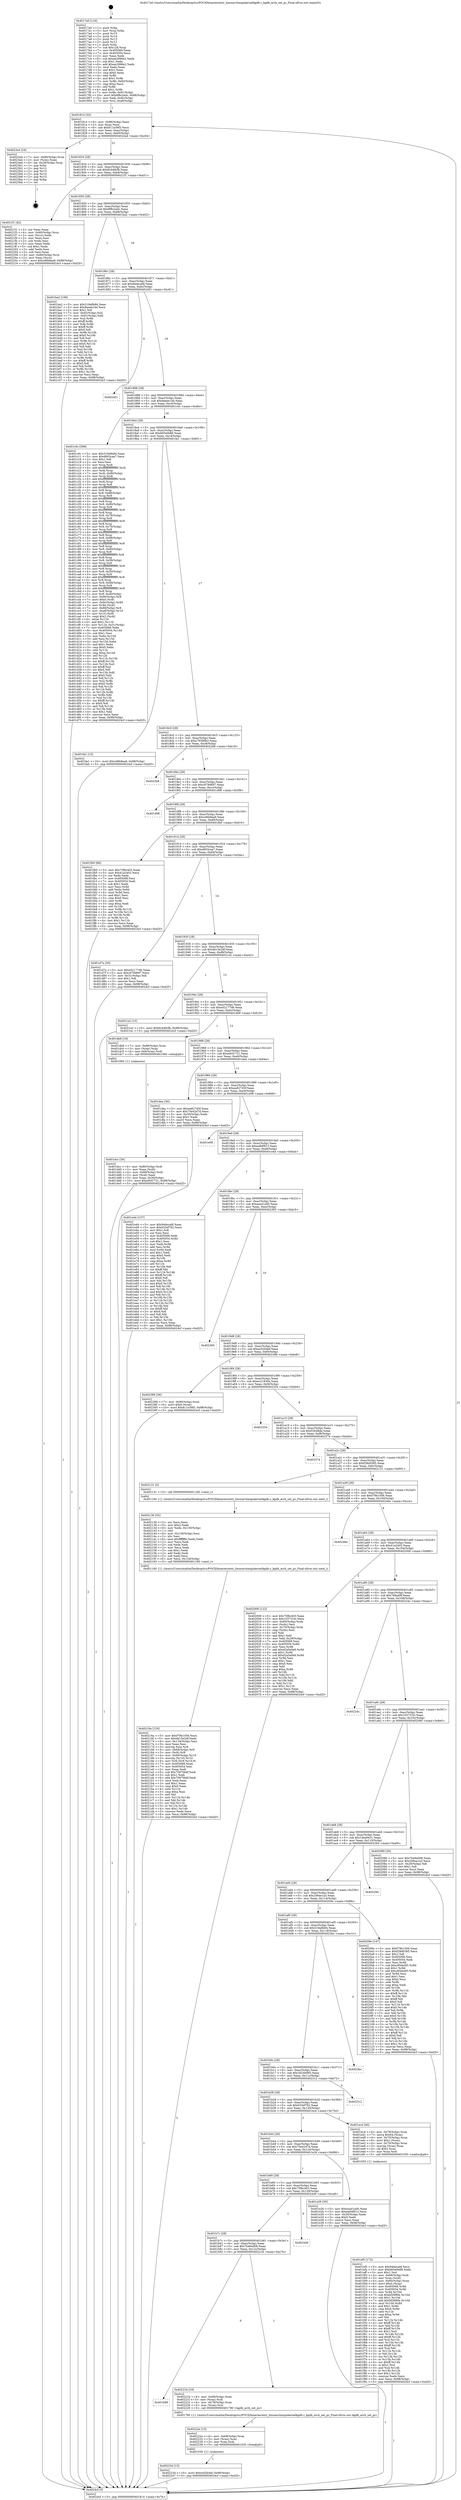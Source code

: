 digraph "0x4017a0" {
  label = "0x4017a0 (/mnt/c/Users/mathe/Desktop/tcc/POCII/binaries/extr_linuxarchmipskernelkgdb.c_kgdb_arch_set_pc_Final-ollvm.out::main(0))"
  labelloc = "t"
  node[shape=record]

  Entry [label="",width=0.3,height=0.3,shape=circle,fillcolor=black,style=filled]
  "0x401814" [label="{
     0x401814 [32]\l
     | [instrs]\l
     &nbsp;&nbsp;0x401814 \<+6\>: mov -0x98(%rbp),%eax\l
     &nbsp;&nbsp;0x40181a \<+2\>: mov %eax,%ecx\l
     &nbsp;&nbsp;0x40181c \<+6\>: sub $0x811e39f3,%ecx\l
     &nbsp;&nbsp;0x401822 \<+6\>: mov %eax,-0xac(%rbp)\l
     &nbsp;&nbsp;0x401828 \<+6\>: mov %ecx,-0xb0(%rbp)\l
     &nbsp;&nbsp;0x40182e \<+6\>: je 00000000004023a4 \<main+0xc04\>\l
  }"]
  "0x4023a4" [label="{
     0x4023a4 [24]\l
     | [instrs]\l
     &nbsp;&nbsp;0x4023a4 \<+7\>: mov -0x90(%rbp),%rax\l
     &nbsp;&nbsp;0x4023ab \<+2\>: mov (%rax),%eax\l
     &nbsp;&nbsp;0x4023ad \<+4\>: lea -0x28(%rbp),%rsp\l
     &nbsp;&nbsp;0x4023b1 \<+1\>: pop %rbx\l
     &nbsp;&nbsp;0x4023b2 \<+2\>: pop %r12\l
     &nbsp;&nbsp;0x4023b4 \<+2\>: pop %r13\l
     &nbsp;&nbsp;0x4023b6 \<+2\>: pop %r14\l
     &nbsp;&nbsp;0x4023b8 \<+2\>: pop %r15\l
     &nbsp;&nbsp;0x4023ba \<+1\>: pop %rbp\l
     &nbsp;&nbsp;0x4023bb \<+1\>: ret\l
  }"]
  "0x401834" [label="{
     0x401834 [28]\l
     | [instrs]\l
     &nbsp;&nbsp;0x401834 \<+5\>: jmp 0000000000401839 \<main+0x99\>\l
     &nbsp;&nbsp;0x401839 \<+6\>: mov -0xac(%rbp),%eax\l
     &nbsp;&nbsp;0x40183f \<+5\>: sub $0x82448cfb,%eax\l
     &nbsp;&nbsp;0x401844 \<+6\>: mov %eax,-0xb4(%rbp)\l
     &nbsp;&nbsp;0x40184a \<+6\>: je 00000000004021f1 \<main+0xa51\>\l
  }"]
  Exit [label="",width=0.3,height=0.3,shape=circle,fillcolor=black,style=filled,peripheries=2]
  "0x4021f1" [label="{
     0x4021f1 [42]\l
     | [instrs]\l
     &nbsp;&nbsp;0x4021f1 \<+2\>: xor %eax,%eax\l
     &nbsp;&nbsp;0x4021f3 \<+4\>: mov -0x60(%rbp),%rcx\l
     &nbsp;&nbsp;0x4021f7 \<+2\>: mov (%rcx),%edx\l
     &nbsp;&nbsp;0x4021f9 \<+2\>: mov %eax,%esi\l
     &nbsp;&nbsp;0x4021fb \<+2\>: sub %edx,%esi\l
     &nbsp;&nbsp;0x4021fd \<+2\>: mov %eax,%edx\l
     &nbsp;&nbsp;0x4021ff \<+3\>: sub $0x1,%edx\l
     &nbsp;&nbsp;0x402202 \<+2\>: add %edx,%esi\l
     &nbsp;&nbsp;0x402204 \<+2\>: sub %esi,%eax\l
     &nbsp;&nbsp;0x402206 \<+4\>: mov -0x60(%rbp),%rcx\l
     &nbsp;&nbsp;0x40220a \<+2\>: mov %eax,(%rcx)\l
     &nbsp;&nbsp;0x40220c \<+10\>: movl $0xcd6b9aa9,-0x98(%rbp)\l
     &nbsp;&nbsp;0x402216 \<+5\>: jmp 00000000004024cf \<main+0xd2f\>\l
  }"]
  "0x401850" [label="{
     0x401850 [28]\l
     | [instrs]\l
     &nbsp;&nbsp;0x401850 \<+5\>: jmp 0000000000401855 \<main+0xb5\>\l
     &nbsp;&nbsp;0x401855 \<+6\>: mov -0xac(%rbp),%eax\l
     &nbsp;&nbsp;0x40185b \<+5\>: sub $0x8f8c2edc,%eax\l
     &nbsp;&nbsp;0x401860 \<+6\>: mov %eax,-0xb8(%rbp)\l
     &nbsp;&nbsp;0x401866 \<+6\>: je 0000000000401ba2 \<main+0x402\>\l
  }"]
  "0x40223d" [label="{
     0x40223d [15]\l
     | [instrs]\l
     &nbsp;&nbsp;0x40223d \<+10\>: movl $0xec02b4ef,-0x98(%rbp)\l
     &nbsp;&nbsp;0x402247 \<+5\>: jmp 00000000004024cf \<main+0xd2f\>\l
  }"]
  "0x401ba2" [label="{
     0x401ba2 [106]\l
     | [instrs]\l
     &nbsp;&nbsp;0x401ba2 \<+5\>: mov $0x319a8b84,%eax\l
     &nbsp;&nbsp;0x401ba7 \<+5\>: mov $0x9aeee14d,%ecx\l
     &nbsp;&nbsp;0x401bac \<+2\>: mov $0x1,%dl\l
     &nbsp;&nbsp;0x401bae \<+7\>: mov -0x92(%rbp),%sil\l
     &nbsp;&nbsp;0x401bb5 \<+7\>: mov -0x91(%rbp),%dil\l
     &nbsp;&nbsp;0x401bbc \<+3\>: mov %sil,%r8b\l
     &nbsp;&nbsp;0x401bbf \<+4\>: xor $0xff,%r8b\l
     &nbsp;&nbsp;0x401bc3 \<+3\>: mov %dil,%r9b\l
     &nbsp;&nbsp;0x401bc6 \<+4\>: xor $0xff,%r9b\l
     &nbsp;&nbsp;0x401bca \<+3\>: xor $0x0,%dl\l
     &nbsp;&nbsp;0x401bcd \<+3\>: mov %r8b,%r10b\l
     &nbsp;&nbsp;0x401bd0 \<+4\>: and $0x0,%r10b\l
     &nbsp;&nbsp;0x401bd4 \<+3\>: and %dl,%sil\l
     &nbsp;&nbsp;0x401bd7 \<+3\>: mov %r9b,%r11b\l
     &nbsp;&nbsp;0x401bda \<+4\>: and $0x0,%r11b\l
     &nbsp;&nbsp;0x401bde \<+3\>: and %dl,%dil\l
     &nbsp;&nbsp;0x401be1 \<+3\>: or %sil,%r10b\l
     &nbsp;&nbsp;0x401be4 \<+3\>: or %dil,%r11b\l
     &nbsp;&nbsp;0x401be7 \<+3\>: xor %r11b,%r10b\l
     &nbsp;&nbsp;0x401bea \<+3\>: or %r9b,%r8b\l
     &nbsp;&nbsp;0x401bed \<+4\>: xor $0xff,%r8b\l
     &nbsp;&nbsp;0x401bf1 \<+3\>: or $0x0,%dl\l
     &nbsp;&nbsp;0x401bf4 \<+3\>: and %dl,%r8b\l
     &nbsp;&nbsp;0x401bf7 \<+3\>: or %r8b,%r10b\l
     &nbsp;&nbsp;0x401bfa \<+4\>: test $0x1,%r10b\l
     &nbsp;&nbsp;0x401bfe \<+3\>: cmovne %ecx,%eax\l
     &nbsp;&nbsp;0x401c01 \<+6\>: mov %eax,-0x98(%rbp)\l
     &nbsp;&nbsp;0x401c07 \<+5\>: jmp 00000000004024cf \<main+0xd2f\>\l
  }"]
  "0x40186c" [label="{
     0x40186c [28]\l
     | [instrs]\l
     &nbsp;&nbsp;0x40186c \<+5\>: jmp 0000000000401871 \<main+0xd1\>\l
     &nbsp;&nbsp;0x401871 \<+6\>: mov -0xac(%rbp),%eax\l
     &nbsp;&nbsp;0x401877 \<+5\>: sub $0x94decafd,%eax\l
     &nbsp;&nbsp;0x40187c \<+6\>: mov %eax,-0xbc(%rbp)\l
     &nbsp;&nbsp;0x401882 \<+6\>: je 0000000000402401 \<main+0xc61\>\l
  }"]
  "0x4024cf" [label="{
     0x4024cf [5]\l
     | [instrs]\l
     &nbsp;&nbsp;0x4024cf \<+5\>: jmp 0000000000401814 \<main+0x74\>\l
  }"]
  "0x4017a0" [label="{
     0x4017a0 [116]\l
     | [instrs]\l
     &nbsp;&nbsp;0x4017a0 \<+1\>: push %rbp\l
     &nbsp;&nbsp;0x4017a1 \<+3\>: mov %rsp,%rbp\l
     &nbsp;&nbsp;0x4017a4 \<+2\>: push %r15\l
     &nbsp;&nbsp;0x4017a6 \<+2\>: push %r14\l
     &nbsp;&nbsp;0x4017a8 \<+2\>: push %r13\l
     &nbsp;&nbsp;0x4017aa \<+2\>: push %r12\l
     &nbsp;&nbsp;0x4017ac \<+1\>: push %rbx\l
     &nbsp;&nbsp;0x4017ad \<+7\>: sub $0x128,%rsp\l
     &nbsp;&nbsp;0x4017b4 \<+7\>: mov 0x405068,%eax\l
     &nbsp;&nbsp;0x4017bb \<+7\>: mov 0x405054,%ecx\l
     &nbsp;&nbsp;0x4017c2 \<+2\>: mov %eax,%edx\l
     &nbsp;&nbsp;0x4017c4 \<+6\>: sub $0xee2996e2,%edx\l
     &nbsp;&nbsp;0x4017ca \<+3\>: sub $0x1,%edx\l
     &nbsp;&nbsp;0x4017cd \<+6\>: add $0xee2996e2,%edx\l
     &nbsp;&nbsp;0x4017d3 \<+3\>: imul %edx,%eax\l
     &nbsp;&nbsp;0x4017d6 \<+3\>: and $0x1,%eax\l
     &nbsp;&nbsp;0x4017d9 \<+3\>: cmp $0x0,%eax\l
     &nbsp;&nbsp;0x4017dc \<+4\>: sete %r8b\l
     &nbsp;&nbsp;0x4017e0 \<+4\>: and $0x1,%r8b\l
     &nbsp;&nbsp;0x4017e4 \<+7\>: mov %r8b,-0x92(%rbp)\l
     &nbsp;&nbsp;0x4017eb \<+3\>: cmp $0xa,%ecx\l
     &nbsp;&nbsp;0x4017ee \<+4\>: setl %r8b\l
     &nbsp;&nbsp;0x4017f2 \<+4\>: and $0x1,%r8b\l
     &nbsp;&nbsp;0x4017f6 \<+7\>: mov %r8b,-0x91(%rbp)\l
     &nbsp;&nbsp;0x4017fd \<+10\>: movl $0x8f8c2edc,-0x98(%rbp)\l
     &nbsp;&nbsp;0x401807 \<+6\>: mov %edi,-0x9c(%rbp)\l
     &nbsp;&nbsp;0x40180d \<+7\>: mov %rsi,-0xa8(%rbp)\l
  }"]
  "0x40222e" [label="{
     0x40222e [15]\l
     | [instrs]\l
     &nbsp;&nbsp;0x40222e \<+4\>: mov -0x68(%rbp),%rax\l
     &nbsp;&nbsp;0x402232 \<+3\>: mov (%rax),%rax\l
     &nbsp;&nbsp;0x402235 \<+3\>: mov %rax,%rdi\l
     &nbsp;&nbsp;0x402238 \<+5\>: call 0000000000401030 \<free@plt\>\l
     | [calls]\l
     &nbsp;&nbsp;0x401030 \{1\} (unknown)\l
  }"]
  "0x402401" [label="{
     0x402401\l
  }", style=dashed]
  "0x401888" [label="{
     0x401888 [28]\l
     | [instrs]\l
     &nbsp;&nbsp;0x401888 \<+5\>: jmp 000000000040188d \<main+0xed\>\l
     &nbsp;&nbsp;0x40188d \<+6\>: mov -0xac(%rbp),%eax\l
     &nbsp;&nbsp;0x401893 \<+5\>: sub $0x9aeee14d,%eax\l
     &nbsp;&nbsp;0x401898 \<+6\>: mov %eax,-0xc0(%rbp)\l
     &nbsp;&nbsp;0x40189e \<+6\>: je 0000000000401c0c \<main+0x46c\>\l
  }"]
  "0x401b98" [label="{
     0x401b98\l
  }", style=dashed]
  "0x401c0c" [label="{
     0x401c0c [366]\l
     | [instrs]\l
     &nbsp;&nbsp;0x401c0c \<+5\>: mov $0x319a8b84,%eax\l
     &nbsp;&nbsp;0x401c11 \<+5\>: mov $0xd603caa7,%ecx\l
     &nbsp;&nbsp;0x401c16 \<+2\>: mov $0x1,%dl\l
     &nbsp;&nbsp;0x401c18 \<+2\>: xor %esi,%esi\l
     &nbsp;&nbsp;0x401c1a \<+3\>: mov %rsp,%rdi\l
     &nbsp;&nbsp;0x401c1d \<+4\>: add $0xfffffffffffffff0,%rdi\l
     &nbsp;&nbsp;0x401c21 \<+3\>: mov %rdi,%rsp\l
     &nbsp;&nbsp;0x401c24 \<+7\>: mov %rdi,-0x90(%rbp)\l
     &nbsp;&nbsp;0x401c2b \<+3\>: mov %rsp,%rdi\l
     &nbsp;&nbsp;0x401c2e \<+4\>: add $0xfffffffffffffff0,%rdi\l
     &nbsp;&nbsp;0x401c32 \<+3\>: mov %rdi,%rsp\l
     &nbsp;&nbsp;0x401c35 \<+3\>: mov %rsp,%r8\l
     &nbsp;&nbsp;0x401c38 \<+4\>: add $0xfffffffffffffff0,%r8\l
     &nbsp;&nbsp;0x401c3c \<+3\>: mov %r8,%rsp\l
     &nbsp;&nbsp;0x401c3f \<+7\>: mov %r8,-0x88(%rbp)\l
     &nbsp;&nbsp;0x401c46 \<+3\>: mov %rsp,%r8\l
     &nbsp;&nbsp;0x401c49 \<+4\>: add $0xfffffffffffffff0,%r8\l
     &nbsp;&nbsp;0x401c4d \<+3\>: mov %r8,%rsp\l
     &nbsp;&nbsp;0x401c50 \<+4\>: mov %r8,-0x80(%rbp)\l
     &nbsp;&nbsp;0x401c54 \<+3\>: mov %rsp,%r8\l
     &nbsp;&nbsp;0x401c57 \<+4\>: add $0xfffffffffffffff0,%r8\l
     &nbsp;&nbsp;0x401c5b \<+3\>: mov %r8,%rsp\l
     &nbsp;&nbsp;0x401c5e \<+4\>: mov %r8,-0x78(%rbp)\l
     &nbsp;&nbsp;0x401c62 \<+3\>: mov %rsp,%r8\l
     &nbsp;&nbsp;0x401c65 \<+4\>: add $0xfffffffffffffff0,%r8\l
     &nbsp;&nbsp;0x401c69 \<+3\>: mov %r8,%rsp\l
     &nbsp;&nbsp;0x401c6c \<+4\>: mov %r8,-0x70(%rbp)\l
     &nbsp;&nbsp;0x401c70 \<+3\>: mov %rsp,%r8\l
     &nbsp;&nbsp;0x401c73 \<+4\>: add $0xfffffffffffffff0,%r8\l
     &nbsp;&nbsp;0x401c77 \<+3\>: mov %r8,%rsp\l
     &nbsp;&nbsp;0x401c7a \<+4\>: mov %r8,-0x68(%rbp)\l
     &nbsp;&nbsp;0x401c7e \<+3\>: mov %rsp,%r8\l
     &nbsp;&nbsp;0x401c81 \<+4\>: add $0xfffffffffffffff0,%r8\l
     &nbsp;&nbsp;0x401c85 \<+3\>: mov %r8,%rsp\l
     &nbsp;&nbsp;0x401c88 \<+4\>: mov %r8,-0x60(%rbp)\l
     &nbsp;&nbsp;0x401c8c \<+3\>: mov %rsp,%r8\l
     &nbsp;&nbsp;0x401c8f \<+4\>: add $0xfffffffffffffff0,%r8\l
     &nbsp;&nbsp;0x401c93 \<+3\>: mov %r8,%rsp\l
     &nbsp;&nbsp;0x401c96 \<+4\>: mov %r8,-0x58(%rbp)\l
     &nbsp;&nbsp;0x401c9a \<+3\>: mov %rsp,%r8\l
     &nbsp;&nbsp;0x401c9d \<+4\>: add $0xfffffffffffffff0,%r8\l
     &nbsp;&nbsp;0x401ca1 \<+3\>: mov %r8,%rsp\l
     &nbsp;&nbsp;0x401ca4 \<+4\>: mov %r8,-0x50(%rbp)\l
     &nbsp;&nbsp;0x401ca8 \<+3\>: mov %rsp,%r8\l
     &nbsp;&nbsp;0x401cab \<+4\>: add $0xfffffffffffffff0,%r8\l
     &nbsp;&nbsp;0x401caf \<+3\>: mov %r8,%rsp\l
     &nbsp;&nbsp;0x401cb2 \<+4\>: mov %r8,-0x48(%rbp)\l
     &nbsp;&nbsp;0x401cb6 \<+3\>: mov %rsp,%r8\l
     &nbsp;&nbsp;0x401cb9 \<+4\>: add $0xfffffffffffffff0,%r8\l
     &nbsp;&nbsp;0x401cbd \<+3\>: mov %r8,%rsp\l
     &nbsp;&nbsp;0x401cc0 \<+4\>: mov %r8,-0x40(%rbp)\l
     &nbsp;&nbsp;0x401cc4 \<+7\>: mov -0x90(%rbp),%r8\l
     &nbsp;&nbsp;0x401ccb \<+7\>: movl $0x0,(%r8)\l
     &nbsp;&nbsp;0x401cd2 \<+7\>: mov -0x9c(%rbp),%r9d\l
     &nbsp;&nbsp;0x401cd9 \<+3\>: mov %r9d,(%rdi)\l
     &nbsp;&nbsp;0x401cdc \<+7\>: mov -0x88(%rbp),%r8\l
     &nbsp;&nbsp;0x401ce3 \<+7\>: mov -0xa8(%rbp),%r10\l
     &nbsp;&nbsp;0x401cea \<+3\>: mov %r10,(%r8)\l
     &nbsp;&nbsp;0x401ced \<+3\>: cmpl $0x2,(%rdi)\l
     &nbsp;&nbsp;0x401cf0 \<+4\>: setne %r11b\l
     &nbsp;&nbsp;0x401cf4 \<+4\>: and $0x1,%r11b\l
     &nbsp;&nbsp;0x401cf8 \<+4\>: mov %r11b,-0x31(%rbp)\l
     &nbsp;&nbsp;0x401cfc \<+7\>: mov 0x405068,%ebx\l
     &nbsp;&nbsp;0x401d03 \<+8\>: mov 0x405054,%r14d\l
     &nbsp;&nbsp;0x401d0b \<+3\>: sub $0x1,%esi\l
     &nbsp;&nbsp;0x401d0e \<+3\>: mov %ebx,%r15d\l
     &nbsp;&nbsp;0x401d11 \<+3\>: add %esi,%r15d\l
     &nbsp;&nbsp;0x401d14 \<+4\>: imul %r15d,%ebx\l
     &nbsp;&nbsp;0x401d18 \<+3\>: and $0x1,%ebx\l
     &nbsp;&nbsp;0x401d1b \<+3\>: cmp $0x0,%ebx\l
     &nbsp;&nbsp;0x401d1e \<+4\>: sete %r11b\l
     &nbsp;&nbsp;0x401d22 \<+4\>: cmp $0xa,%r14d\l
     &nbsp;&nbsp;0x401d26 \<+4\>: setl %r12b\l
     &nbsp;&nbsp;0x401d2a \<+3\>: mov %r11b,%r13b\l
     &nbsp;&nbsp;0x401d2d \<+4\>: xor $0xff,%r13b\l
     &nbsp;&nbsp;0x401d31 \<+3\>: mov %r12b,%sil\l
     &nbsp;&nbsp;0x401d34 \<+4\>: xor $0xff,%sil\l
     &nbsp;&nbsp;0x401d38 \<+3\>: xor $0x0,%dl\l
     &nbsp;&nbsp;0x401d3b \<+3\>: mov %r13b,%dil\l
     &nbsp;&nbsp;0x401d3e \<+4\>: and $0x0,%dil\l
     &nbsp;&nbsp;0x401d42 \<+3\>: and %dl,%r11b\l
     &nbsp;&nbsp;0x401d45 \<+3\>: mov %sil,%r8b\l
     &nbsp;&nbsp;0x401d48 \<+4\>: and $0x0,%r8b\l
     &nbsp;&nbsp;0x401d4c \<+3\>: and %dl,%r12b\l
     &nbsp;&nbsp;0x401d4f \<+3\>: or %r11b,%dil\l
     &nbsp;&nbsp;0x401d52 \<+3\>: or %r12b,%r8b\l
     &nbsp;&nbsp;0x401d55 \<+3\>: xor %r8b,%dil\l
     &nbsp;&nbsp;0x401d58 \<+3\>: or %sil,%r13b\l
     &nbsp;&nbsp;0x401d5b \<+4\>: xor $0xff,%r13b\l
     &nbsp;&nbsp;0x401d5f \<+3\>: or $0x0,%dl\l
     &nbsp;&nbsp;0x401d62 \<+3\>: and %dl,%r13b\l
     &nbsp;&nbsp;0x401d65 \<+3\>: or %r13b,%dil\l
     &nbsp;&nbsp;0x401d68 \<+4\>: test $0x1,%dil\l
     &nbsp;&nbsp;0x401d6c \<+3\>: cmovne %ecx,%eax\l
     &nbsp;&nbsp;0x401d6f \<+6\>: mov %eax,-0x98(%rbp)\l
     &nbsp;&nbsp;0x401d75 \<+5\>: jmp 00000000004024cf \<main+0xd2f\>\l
  }"]
  "0x4018a4" [label="{
     0x4018a4 [28]\l
     | [instrs]\l
     &nbsp;&nbsp;0x4018a4 \<+5\>: jmp 00000000004018a9 \<main+0x109\>\l
     &nbsp;&nbsp;0x4018a9 \<+6\>: mov -0xac(%rbp),%eax\l
     &nbsp;&nbsp;0x4018af \<+5\>: sub $0xb65e0b88,%eax\l
     &nbsp;&nbsp;0x4018b4 \<+6\>: mov %eax,-0xc4(%rbp)\l
     &nbsp;&nbsp;0x4018ba \<+6\>: je 0000000000401fa1 \<main+0x801\>\l
  }"]
  "0x40221b" [label="{
     0x40221b [19]\l
     | [instrs]\l
     &nbsp;&nbsp;0x40221b \<+4\>: mov -0x68(%rbp),%rax\l
     &nbsp;&nbsp;0x40221f \<+3\>: mov (%rax),%rdi\l
     &nbsp;&nbsp;0x402222 \<+4\>: mov -0x78(%rbp),%rax\l
     &nbsp;&nbsp;0x402226 \<+3\>: mov (%rax),%rsi\l
     &nbsp;&nbsp;0x402229 \<+5\>: call 0000000000401780 \<kgdb_arch_set_pc\>\l
     | [calls]\l
     &nbsp;&nbsp;0x401780 \{1\} (/mnt/c/Users/mathe/Desktop/tcc/POCII/binaries/extr_linuxarchmipskernelkgdb.c_kgdb_arch_set_pc_Final-ollvm.out::kgdb_arch_set_pc)\l
  }"]
  "0x401b7c" [label="{
     0x401b7c [28]\l
     | [instrs]\l
     &nbsp;&nbsp;0x401b7c \<+5\>: jmp 0000000000401b81 \<main+0x3e1\>\l
     &nbsp;&nbsp;0x401b81 \<+6\>: mov -0xac(%rbp),%eax\l
     &nbsp;&nbsp;0x401b87 \<+5\>: sub $0x7b46e008,%eax\l
     &nbsp;&nbsp;0x401b8c \<+6\>: mov %eax,-0x12c(%rbp)\l
     &nbsp;&nbsp;0x401b92 \<+6\>: je 000000000040221b \<main+0xa7b\>\l
  }"]
  "0x401fa1" [label="{
     0x401fa1 [15]\l
     | [instrs]\l
     &nbsp;&nbsp;0x401fa1 \<+10\>: movl $0xcd6b9aa9,-0x98(%rbp)\l
     &nbsp;&nbsp;0x401fab \<+5\>: jmp 00000000004024cf \<main+0xd2f\>\l
  }"]
  "0x4018c0" [label="{
     0x4018c0 [28]\l
     | [instrs]\l
     &nbsp;&nbsp;0x4018c0 \<+5\>: jmp 00000000004018c5 \<main+0x125\>\l
     &nbsp;&nbsp;0x4018c5 \<+6\>: mov -0xac(%rbp),%eax\l
     &nbsp;&nbsp;0x4018cb \<+5\>: sub $0xc76598b2,%eax\l
     &nbsp;&nbsp;0x4018d0 \<+6\>: mov %eax,-0xc8(%rbp)\l
     &nbsp;&nbsp;0x4018d6 \<+6\>: je 00000000004022b8 \<main+0xb18\>\l
  }"]
  "0x402449" [label="{
     0x402449\l
  }", style=dashed]
  "0x4022b8" [label="{
     0x4022b8\l
  }", style=dashed]
  "0x4018dc" [label="{
     0x4018dc [28]\l
     | [instrs]\l
     &nbsp;&nbsp;0x4018dc \<+5\>: jmp 00000000004018e1 \<main+0x141\>\l
     &nbsp;&nbsp;0x4018e1 \<+6\>: mov -0xac(%rbp),%eax\l
     &nbsp;&nbsp;0x4018e7 \<+5\>: sub $0xc979d697,%eax\l
     &nbsp;&nbsp;0x4018ec \<+6\>: mov %eax,-0xcc(%rbp)\l
     &nbsp;&nbsp;0x4018f2 \<+6\>: je 0000000000401d98 \<main+0x5f8\>\l
  }"]
  "0x40216a" [label="{
     0x40216a [120]\l
     | [instrs]\l
     &nbsp;&nbsp;0x40216a \<+5\>: mov $0xf79b1056,%ecx\l
     &nbsp;&nbsp;0x40216f \<+5\>: mov $0xdd15e2df,%edx\l
     &nbsp;&nbsp;0x402174 \<+6\>: mov -0x134(%rbp),%esi\l
     &nbsp;&nbsp;0x40217a \<+3\>: imul %eax,%esi\l
     &nbsp;&nbsp;0x40217d \<+3\>: movslq %esi,%r8\l
     &nbsp;&nbsp;0x402180 \<+4\>: mov -0x68(%rbp),%r9\l
     &nbsp;&nbsp;0x402184 \<+3\>: mov (%r9),%r9\l
     &nbsp;&nbsp;0x402187 \<+4\>: mov -0x60(%rbp),%r10\l
     &nbsp;&nbsp;0x40218b \<+3\>: movslq (%r10),%r10\l
     &nbsp;&nbsp;0x40218e \<+4\>: mov %r8,(%r9,%r10,8)\l
     &nbsp;&nbsp;0x402192 \<+7\>: mov 0x405068,%eax\l
     &nbsp;&nbsp;0x402199 \<+7\>: mov 0x405054,%esi\l
     &nbsp;&nbsp;0x4021a0 \<+2\>: mov %eax,%edi\l
     &nbsp;&nbsp;0x4021a2 \<+6\>: sub $0x70970b6f,%edi\l
     &nbsp;&nbsp;0x4021a8 \<+3\>: sub $0x1,%edi\l
     &nbsp;&nbsp;0x4021ab \<+6\>: add $0x70970b6f,%edi\l
     &nbsp;&nbsp;0x4021b1 \<+3\>: imul %edi,%eax\l
     &nbsp;&nbsp;0x4021b4 \<+3\>: and $0x1,%eax\l
     &nbsp;&nbsp;0x4021b7 \<+3\>: cmp $0x0,%eax\l
     &nbsp;&nbsp;0x4021ba \<+4\>: sete %r11b\l
     &nbsp;&nbsp;0x4021be \<+3\>: cmp $0xa,%esi\l
     &nbsp;&nbsp;0x4021c1 \<+3\>: setl %bl\l
     &nbsp;&nbsp;0x4021c4 \<+3\>: mov %r11b,%r14b\l
     &nbsp;&nbsp;0x4021c7 \<+3\>: and %bl,%r14b\l
     &nbsp;&nbsp;0x4021ca \<+3\>: xor %bl,%r11b\l
     &nbsp;&nbsp;0x4021cd \<+3\>: or %r11b,%r14b\l
     &nbsp;&nbsp;0x4021d0 \<+4\>: test $0x1,%r14b\l
     &nbsp;&nbsp;0x4021d4 \<+3\>: cmovne %edx,%ecx\l
     &nbsp;&nbsp;0x4021d7 \<+6\>: mov %ecx,-0x98(%rbp)\l
     &nbsp;&nbsp;0x4021dd \<+5\>: jmp 00000000004024cf \<main+0xd2f\>\l
  }"]
  "0x401d98" [label="{
     0x401d98\l
  }", style=dashed]
  "0x4018f8" [label="{
     0x4018f8 [28]\l
     | [instrs]\l
     &nbsp;&nbsp;0x4018f8 \<+5\>: jmp 00000000004018fd \<main+0x15d\>\l
     &nbsp;&nbsp;0x4018fd \<+6\>: mov -0xac(%rbp),%eax\l
     &nbsp;&nbsp;0x401903 \<+5\>: sub $0xcd6b9aa9,%eax\l
     &nbsp;&nbsp;0x401908 \<+6\>: mov %eax,-0xd0(%rbp)\l
     &nbsp;&nbsp;0x40190e \<+6\>: je 0000000000401fb0 \<main+0x810\>\l
  }"]
  "0x402136" [label="{
     0x402136 [52]\l
     | [instrs]\l
     &nbsp;&nbsp;0x402136 \<+2\>: xor %ecx,%ecx\l
     &nbsp;&nbsp;0x402138 \<+5\>: mov $0x2,%edx\l
     &nbsp;&nbsp;0x40213d \<+6\>: mov %edx,-0x130(%rbp)\l
     &nbsp;&nbsp;0x402143 \<+1\>: cltd\l
     &nbsp;&nbsp;0x402144 \<+6\>: mov -0x130(%rbp),%esi\l
     &nbsp;&nbsp;0x40214a \<+2\>: idiv %esi\l
     &nbsp;&nbsp;0x40214c \<+6\>: imul $0xfffffffe,%edx,%edx\l
     &nbsp;&nbsp;0x402152 \<+2\>: mov %ecx,%edi\l
     &nbsp;&nbsp;0x402154 \<+2\>: sub %edx,%edi\l
     &nbsp;&nbsp;0x402156 \<+2\>: mov %ecx,%edx\l
     &nbsp;&nbsp;0x402158 \<+3\>: sub $0x1,%edx\l
     &nbsp;&nbsp;0x40215b \<+2\>: add %edx,%edi\l
     &nbsp;&nbsp;0x40215d \<+2\>: sub %edi,%ecx\l
     &nbsp;&nbsp;0x40215f \<+6\>: mov %ecx,-0x134(%rbp)\l
     &nbsp;&nbsp;0x402165 \<+5\>: call 0000000000401160 \<next_i\>\l
     | [calls]\l
     &nbsp;&nbsp;0x401160 \{1\} (/mnt/c/Users/mathe/Desktop/tcc/POCII/binaries/extr_linuxarchmipskernelkgdb.c_kgdb_arch_set_pc_Final-ollvm.out::next_i)\l
  }"]
  "0x401fb0" [label="{
     0x401fb0 [86]\l
     | [instrs]\l
     &nbsp;&nbsp;0x401fb0 \<+5\>: mov $0x75fbc403,%eax\l
     &nbsp;&nbsp;0x401fb5 \<+5\>: mov $0x41a2402,%ecx\l
     &nbsp;&nbsp;0x401fba \<+2\>: xor %edx,%edx\l
     &nbsp;&nbsp;0x401fbc \<+7\>: mov 0x405068,%esi\l
     &nbsp;&nbsp;0x401fc3 \<+7\>: mov 0x405054,%edi\l
     &nbsp;&nbsp;0x401fca \<+3\>: sub $0x1,%edx\l
     &nbsp;&nbsp;0x401fcd \<+3\>: mov %esi,%r8d\l
     &nbsp;&nbsp;0x401fd0 \<+3\>: add %edx,%r8d\l
     &nbsp;&nbsp;0x401fd3 \<+4\>: imul %r8d,%esi\l
     &nbsp;&nbsp;0x401fd7 \<+3\>: and $0x1,%esi\l
     &nbsp;&nbsp;0x401fda \<+3\>: cmp $0x0,%esi\l
     &nbsp;&nbsp;0x401fdd \<+4\>: sete %r9b\l
     &nbsp;&nbsp;0x401fe1 \<+3\>: cmp $0xa,%edi\l
     &nbsp;&nbsp;0x401fe4 \<+4\>: setl %r10b\l
     &nbsp;&nbsp;0x401fe8 \<+3\>: mov %r9b,%r11b\l
     &nbsp;&nbsp;0x401feb \<+3\>: and %r10b,%r11b\l
     &nbsp;&nbsp;0x401fee \<+3\>: xor %r10b,%r9b\l
     &nbsp;&nbsp;0x401ff1 \<+3\>: or %r9b,%r11b\l
     &nbsp;&nbsp;0x401ff4 \<+4\>: test $0x1,%r11b\l
     &nbsp;&nbsp;0x401ff8 \<+3\>: cmovne %ecx,%eax\l
     &nbsp;&nbsp;0x401ffb \<+6\>: mov %eax,-0x98(%rbp)\l
     &nbsp;&nbsp;0x402001 \<+5\>: jmp 00000000004024cf \<main+0xd2f\>\l
  }"]
  "0x401914" [label="{
     0x401914 [28]\l
     | [instrs]\l
     &nbsp;&nbsp;0x401914 \<+5\>: jmp 0000000000401919 \<main+0x179\>\l
     &nbsp;&nbsp;0x401919 \<+6\>: mov -0xac(%rbp),%eax\l
     &nbsp;&nbsp;0x40191f \<+5\>: sub $0xd603caa7,%eax\l
     &nbsp;&nbsp;0x401924 \<+6\>: mov %eax,-0xd4(%rbp)\l
     &nbsp;&nbsp;0x40192a \<+6\>: je 0000000000401d7a \<main+0x5da\>\l
  }"]
  "0x401ef5" [label="{
     0x401ef5 [172]\l
     | [instrs]\l
     &nbsp;&nbsp;0x401ef5 \<+5\>: mov $0x94decafd,%ecx\l
     &nbsp;&nbsp;0x401efa \<+5\>: mov $0xb65e0b88,%edx\l
     &nbsp;&nbsp;0x401eff \<+3\>: mov $0x1,%sil\l
     &nbsp;&nbsp;0x401f02 \<+4\>: mov -0x68(%rbp),%rdi\l
     &nbsp;&nbsp;0x401f06 \<+3\>: mov %rax,(%rdi)\l
     &nbsp;&nbsp;0x401f09 \<+4\>: mov -0x60(%rbp),%rax\l
     &nbsp;&nbsp;0x401f0d \<+6\>: movl $0x0,(%rax)\l
     &nbsp;&nbsp;0x401f13 \<+8\>: mov 0x405068,%r8d\l
     &nbsp;&nbsp;0x401f1b \<+8\>: mov 0x405054,%r9d\l
     &nbsp;&nbsp;0x401f23 \<+3\>: mov %r8d,%r10d\l
     &nbsp;&nbsp;0x401f26 \<+7\>: sub $0xbf26f6fe,%r10d\l
     &nbsp;&nbsp;0x401f2d \<+4\>: sub $0x1,%r10d\l
     &nbsp;&nbsp;0x401f31 \<+7\>: add $0xbf26f6fe,%r10d\l
     &nbsp;&nbsp;0x401f38 \<+4\>: imul %r10d,%r8d\l
     &nbsp;&nbsp;0x401f3c \<+4\>: and $0x1,%r8d\l
     &nbsp;&nbsp;0x401f40 \<+4\>: cmp $0x0,%r8d\l
     &nbsp;&nbsp;0x401f44 \<+4\>: sete %r11b\l
     &nbsp;&nbsp;0x401f48 \<+4\>: cmp $0xa,%r9d\l
     &nbsp;&nbsp;0x401f4c \<+3\>: setl %bl\l
     &nbsp;&nbsp;0x401f4f \<+3\>: mov %r11b,%r14b\l
     &nbsp;&nbsp;0x401f52 \<+4\>: xor $0xff,%r14b\l
     &nbsp;&nbsp;0x401f56 \<+3\>: mov %bl,%r15b\l
     &nbsp;&nbsp;0x401f59 \<+4\>: xor $0xff,%r15b\l
     &nbsp;&nbsp;0x401f5d \<+4\>: xor $0x1,%sil\l
     &nbsp;&nbsp;0x401f61 \<+3\>: mov %r14b,%r12b\l
     &nbsp;&nbsp;0x401f64 \<+4\>: and $0xff,%r12b\l
     &nbsp;&nbsp;0x401f68 \<+3\>: and %sil,%r11b\l
     &nbsp;&nbsp;0x401f6b \<+3\>: mov %r15b,%r13b\l
     &nbsp;&nbsp;0x401f6e \<+4\>: and $0xff,%r13b\l
     &nbsp;&nbsp;0x401f72 \<+3\>: and %sil,%bl\l
     &nbsp;&nbsp;0x401f75 \<+3\>: or %r11b,%r12b\l
     &nbsp;&nbsp;0x401f78 \<+3\>: or %bl,%r13b\l
     &nbsp;&nbsp;0x401f7b \<+3\>: xor %r13b,%r12b\l
     &nbsp;&nbsp;0x401f7e \<+3\>: or %r15b,%r14b\l
     &nbsp;&nbsp;0x401f81 \<+4\>: xor $0xff,%r14b\l
     &nbsp;&nbsp;0x401f85 \<+4\>: or $0x1,%sil\l
     &nbsp;&nbsp;0x401f89 \<+3\>: and %sil,%r14b\l
     &nbsp;&nbsp;0x401f8c \<+3\>: or %r14b,%r12b\l
     &nbsp;&nbsp;0x401f8f \<+4\>: test $0x1,%r12b\l
     &nbsp;&nbsp;0x401f93 \<+3\>: cmovne %edx,%ecx\l
     &nbsp;&nbsp;0x401f96 \<+6\>: mov %ecx,-0x98(%rbp)\l
     &nbsp;&nbsp;0x401f9c \<+5\>: jmp 00000000004024cf \<main+0xd2f\>\l
  }"]
  "0x401d7a" [label="{
     0x401d7a [30]\l
     | [instrs]\l
     &nbsp;&nbsp;0x401d7a \<+5\>: mov $0xe52177d6,%eax\l
     &nbsp;&nbsp;0x401d7f \<+5\>: mov $0xc979d697,%ecx\l
     &nbsp;&nbsp;0x401d84 \<+3\>: mov -0x31(%rbp),%dl\l
     &nbsp;&nbsp;0x401d87 \<+3\>: test $0x1,%dl\l
     &nbsp;&nbsp;0x401d8a \<+3\>: cmovne %ecx,%eax\l
     &nbsp;&nbsp;0x401d8d \<+6\>: mov %eax,-0x98(%rbp)\l
     &nbsp;&nbsp;0x401d93 \<+5\>: jmp 00000000004024cf \<main+0xd2f\>\l
  }"]
  "0x401930" [label="{
     0x401930 [28]\l
     | [instrs]\l
     &nbsp;&nbsp;0x401930 \<+5\>: jmp 0000000000401935 \<main+0x195\>\l
     &nbsp;&nbsp;0x401935 \<+6\>: mov -0xac(%rbp),%eax\l
     &nbsp;&nbsp;0x40193b \<+5\>: sub $0xdd15e2df,%eax\l
     &nbsp;&nbsp;0x401940 \<+6\>: mov %eax,-0xd8(%rbp)\l
     &nbsp;&nbsp;0x401946 \<+6\>: je 00000000004021e2 \<main+0xa42\>\l
  }"]
  "0x401b60" [label="{
     0x401b60 [28]\l
     | [instrs]\l
     &nbsp;&nbsp;0x401b60 \<+5\>: jmp 0000000000401b65 \<main+0x3c5\>\l
     &nbsp;&nbsp;0x401b65 \<+6\>: mov -0xac(%rbp),%eax\l
     &nbsp;&nbsp;0x401b6b \<+5\>: sub $0x75fbc403,%eax\l
     &nbsp;&nbsp;0x401b70 \<+6\>: mov %eax,-0x128(%rbp)\l
     &nbsp;&nbsp;0x401b76 \<+6\>: je 0000000000402449 \<main+0xca9\>\l
  }"]
  "0x4021e2" [label="{
     0x4021e2 [15]\l
     | [instrs]\l
     &nbsp;&nbsp;0x4021e2 \<+10\>: movl $0x82448cfb,-0x98(%rbp)\l
     &nbsp;&nbsp;0x4021ec \<+5\>: jmp 00000000004024cf \<main+0xd2f\>\l
  }"]
  "0x40194c" [label="{
     0x40194c [28]\l
     | [instrs]\l
     &nbsp;&nbsp;0x40194c \<+5\>: jmp 0000000000401951 \<main+0x1b1\>\l
     &nbsp;&nbsp;0x401951 \<+6\>: mov -0xac(%rbp),%eax\l
     &nbsp;&nbsp;0x401957 \<+5\>: sub $0xe52177d6,%eax\l
     &nbsp;&nbsp;0x40195c \<+6\>: mov %eax,-0xdc(%rbp)\l
     &nbsp;&nbsp;0x401962 \<+6\>: je 0000000000401db9 \<main+0x619\>\l
  }"]
  "0x401e26" [label="{
     0x401e26 [30]\l
     | [instrs]\l
     &nbsp;&nbsp;0x401e26 \<+5\>: mov $0xeaa41a00,%eax\l
     &nbsp;&nbsp;0x401e2b \<+5\>: mov $0xea84f913,%ecx\l
     &nbsp;&nbsp;0x401e30 \<+3\>: mov -0x30(%rbp),%edx\l
     &nbsp;&nbsp;0x401e33 \<+3\>: cmp $0x0,%edx\l
     &nbsp;&nbsp;0x401e36 \<+3\>: cmove %ecx,%eax\l
     &nbsp;&nbsp;0x401e39 \<+6\>: mov %eax,-0x98(%rbp)\l
     &nbsp;&nbsp;0x401e3f \<+5\>: jmp 00000000004024cf \<main+0xd2f\>\l
  }"]
  "0x401db9" [label="{
     0x401db9 [19]\l
     | [instrs]\l
     &nbsp;&nbsp;0x401db9 \<+7\>: mov -0x88(%rbp),%rax\l
     &nbsp;&nbsp;0x401dc0 \<+3\>: mov (%rax),%rax\l
     &nbsp;&nbsp;0x401dc3 \<+4\>: mov 0x8(%rax),%rdi\l
     &nbsp;&nbsp;0x401dc7 \<+5\>: call 0000000000401060 \<atoi@plt\>\l
     | [calls]\l
     &nbsp;&nbsp;0x401060 \{1\} (unknown)\l
  }"]
  "0x401968" [label="{
     0x401968 [28]\l
     | [instrs]\l
     &nbsp;&nbsp;0x401968 \<+5\>: jmp 000000000040196d \<main+0x1cd\>\l
     &nbsp;&nbsp;0x40196d \<+6\>: mov -0xac(%rbp),%eax\l
     &nbsp;&nbsp;0x401973 \<+5\>: sub $0xe9cf1721,%eax\l
     &nbsp;&nbsp;0x401978 \<+6\>: mov %eax,-0xe0(%rbp)\l
     &nbsp;&nbsp;0x40197e \<+6\>: je 0000000000401dea \<main+0x64a\>\l
  }"]
  "0x401dcc" [label="{
     0x401dcc [30]\l
     | [instrs]\l
     &nbsp;&nbsp;0x401dcc \<+4\>: mov -0x80(%rbp),%rdi\l
     &nbsp;&nbsp;0x401dd0 \<+2\>: mov %eax,(%rdi)\l
     &nbsp;&nbsp;0x401dd2 \<+4\>: mov -0x80(%rbp),%rdi\l
     &nbsp;&nbsp;0x401dd6 \<+2\>: mov (%rdi),%eax\l
     &nbsp;&nbsp;0x401dd8 \<+3\>: mov %eax,-0x30(%rbp)\l
     &nbsp;&nbsp;0x401ddb \<+10\>: movl $0xe9cf1721,-0x98(%rbp)\l
     &nbsp;&nbsp;0x401de5 \<+5\>: jmp 00000000004024cf \<main+0xd2f\>\l
  }"]
  "0x401b44" [label="{
     0x401b44 [28]\l
     | [instrs]\l
     &nbsp;&nbsp;0x401b44 \<+5\>: jmp 0000000000401b49 \<main+0x3a9\>\l
     &nbsp;&nbsp;0x401b49 \<+6\>: mov -0xac(%rbp),%eax\l
     &nbsp;&nbsp;0x401b4f \<+5\>: sub $0x75e42d7d,%eax\l
     &nbsp;&nbsp;0x401b54 \<+6\>: mov %eax,-0x124(%rbp)\l
     &nbsp;&nbsp;0x401b5a \<+6\>: je 0000000000401e26 \<main+0x686\>\l
  }"]
  "0x401dea" [label="{
     0x401dea [30]\l
     | [instrs]\l
     &nbsp;&nbsp;0x401dea \<+5\>: mov $0xea82745f,%eax\l
     &nbsp;&nbsp;0x401def \<+5\>: mov $0x75e42d7d,%ecx\l
     &nbsp;&nbsp;0x401df4 \<+3\>: mov -0x30(%rbp),%edx\l
     &nbsp;&nbsp;0x401df7 \<+3\>: cmp $0x1,%edx\l
     &nbsp;&nbsp;0x401dfa \<+3\>: cmovl %ecx,%eax\l
     &nbsp;&nbsp;0x401dfd \<+6\>: mov %eax,-0x98(%rbp)\l
     &nbsp;&nbsp;0x401e03 \<+5\>: jmp 00000000004024cf \<main+0xd2f\>\l
  }"]
  "0x401984" [label="{
     0x401984 [28]\l
     | [instrs]\l
     &nbsp;&nbsp;0x401984 \<+5\>: jmp 0000000000401989 \<main+0x1e9\>\l
     &nbsp;&nbsp;0x401989 \<+6\>: mov -0xac(%rbp),%eax\l
     &nbsp;&nbsp;0x40198f \<+5\>: sub $0xea82745f,%eax\l
     &nbsp;&nbsp;0x401994 \<+6\>: mov %eax,-0xe4(%rbp)\l
     &nbsp;&nbsp;0x40199a \<+6\>: je 0000000000401e08 \<main+0x668\>\l
  }"]
  "0x401ecd" [label="{
     0x401ecd [40]\l
     | [instrs]\l
     &nbsp;&nbsp;0x401ecd \<+4\>: mov -0x78(%rbp),%rax\l
     &nbsp;&nbsp;0x401ed1 \<+7\>: movq $0x64,(%rax)\l
     &nbsp;&nbsp;0x401ed8 \<+4\>: mov -0x70(%rbp),%rax\l
     &nbsp;&nbsp;0x401edc \<+6\>: movl $0x1,(%rax)\l
     &nbsp;&nbsp;0x401ee2 \<+4\>: mov -0x70(%rbp),%rax\l
     &nbsp;&nbsp;0x401ee6 \<+3\>: movslq (%rax),%rax\l
     &nbsp;&nbsp;0x401ee9 \<+4\>: shl $0x3,%rax\l
     &nbsp;&nbsp;0x401eed \<+3\>: mov %rax,%rdi\l
     &nbsp;&nbsp;0x401ef0 \<+5\>: call 0000000000401050 \<malloc@plt\>\l
     | [calls]\l
     &nbsp;&nbsp;0x401050 \{1\} (unknown)\l
  }"]
  "0x401e08" [label="{
     0x401e08\l
  }", style=dashed]
  "0x4019a0" [label="{
     0x4019a0 [28]\l
     | [instrs]\l
     &nbsp;&nbsp;0x4019a0 \<+5\>: jmp 00000000004019a5 \<main+0x205\>\l
     &nbsp;&nbsp;0x4019a5 \<+6\>: mov -0xac(%rbp),%eax\l
     &nbsp;&nbsp;0x4019ab \<+5\>: sub $0xea84f913,%eax\l
     &nbsp;&nbsp;0x4019b0 \<+6\>: mov %eax,-0xe8(%rbp)\l
     &nbsp;&nbsp;0x4019b6 \<+6\>: je 0000000000401e44 \<main+0x6a4\>\l
  }"]
  "0x401b28" [label="{
     0x401b28 [28]\l
     | [instrs]\l
     &nbsp;&nbsp;0x401b28 \<+5\>: jmp 0000000000401b2d \<main+0x38d\>\l
     &nbsp;&nbsp;0x401b2d \<+6\>: mov -0xac(%rbp),%eax\l
     &nbsp;&nbsp;0x401b33 \<+5\>: sub $0x633ef762,%eax\l
     &nbsp;&nbsp;0x401b38 \<+6\>: mov %eax,-0x120(%rbp)\l
     &nbsp;&nbsp;0x401b3e \<+6\>: je 0000000000401ecd \<main+0x72d\>\l
  }"]
  "0x401e44" [label="{
     0x401e44 [137]\l
     | [instrs]\l
     &nbsp;&nbsp;0x401e44 \<+5\>: mov $0x94decafd,%eax\l
     &nbsp;&nbsp;0x401e49 \<+5\>: mov $0x633ef762,%ecx\l
     &nbsp;&nbsp;0x401e4e \<+2\>: mov $0x1,%dl\l
     &nbsp;&nbsp;0x401e50 \<+2\>: xor %esi,%esi\l
     &nbsp;&nbsp;0x401e52 \<+7\>: mov 0x405068,%edi\l
     &nbsp;&nbsp;0x401e59 \<+8\>: mov 0x405054,%r8d\l
     &nbsp;&nbsp;0x401e61 \<+3\>: sub $0x1,%esi\l
     &nbsp;&nbsp;0x401e64 \<+3\>: mov %edi,%r9d\l
     &nbsp;&nbsp;0x401e67 \<+3\>: add %esi,%r9d\l
     &nbsp;&nbsp;0x401e6a \<+4\>: imul %r9d,%edi\l
     &nbsp;&nbsp;0x401e6e \<+3\>: and $0x1,%edi\l
     &nbsp;&nbsp;0x401e71 \<+3\>: cmp $0x0,%edi\l
     &nbsp;&nbsp;0x401e74 \<+4\>: sete %r10b\l
     &nbsp;&nbsp;0x401e78 \<+4\>: cmp $0xa,%r8d\l
     &nbsp;&nbsp;0x401e7c \<+4\>: setl %r11b\l
     &nbsp;&nbsp;0x401e80 \<+3\>: mov %r10b,%bl\l
     &nbsp;&nbsp;0x401e83 \<+3\>: xor $0xff,%bl\l
     &nbsp;&nbsp;0x401e86 \<+3\>: mov %r11b,%r14b\l
     &nbsp;&nbsp;0x401e89 \<+4\>: xor $0xff,%r14b\l
     &nbsp;&nbsp;0x401e8d \<+3\>: xor $0x0,%dl\l
     &nbsp;&nbsp;0x401e90 \<+3\>: mov %bl,%r15b\l
     &nbsp;&nbsp;0x401e93 \<+4\>: and $0x0,%r15b\l
     &nbsp;&nbsp;0x401e97 \<+3\>: and %dl,%r10b\l
     &nbsp;&nbsp;0x401e9a \<+3\>: mov %r14b,%r12b\l
     &nbsp;&nbsp;0x401e9d \<+4\>: and $0x0,%r12b\l
     &nbsp;&nbsp;0x401ea1 \<+3\>: and %dl,%r11b\l
     &nbsp;&nbsp;0x401ea4 \<+3\>: or %r10b,%r15b\l
     &nbsp;&nbsp;0x401ea7 \<+3\>: or %r11b,%r12b\l
     &nbsp;&nbsp;0x401eaa \<+3\>: xor %r12b,%r15b\l
     &nbsp;&nbsp;0x401ead \<+3\>: or %r14b,%bl\l
     &nbsp;&nbsp;0x401eb0 \<+3\>: xor $0xff,%bl\l
     &nbsp;&nbsp;0x401eb3 \<+3\>: or $0x0,%dl\l
     &nbsp;&nbsp;0x401eb6 \<+2\>: and %dl,%bl\l
     &nbsp;&nbsp;0x401eb8 \<+3\>: or %bl,%r15b\l
     &nbsp;&nbsp;0x401ebb \<+4\>: test $0x1,%r15b\l
     &nbsp;&nbsp;0x401ebf \<+3\>: cmovne %ecx,%eax\l
     &nbsp;&nbsp;0x401ec2 \<+6\>: mov %eax,-0x98(%rbp)\l
     &nbsp;&nbsp;0x401ec8 \<+5\>: jmp 00000000004024cf \<main+0xd2f\>\l
  }"]
  "0x4019bc" [label="{
     0x4019bc [28]\l
     | [instrs]\l
     &nbsp;&nbsp;0x4019bc \<+5\>: jmp 00000000004019c1 \<main+0x221\>\l
     &nbsp;&nbsp;0x4019c1 \<+6\>: mov -0xac(%rbp),%eax\l
     &nbsp;&nbsp;0x4019c7 \<+5\>: sub $0xeaa41a00,%eax\l
     &nbsp;&nbsp;0x4019cc \<+6\>: mov %eax,-0xec(%rbp)\l
     &nbsp;&nbsp;0x4019d2 \<+6\>: je 0000000000402365 \<main+0xbc5\>\l
  }"]
  "0x402312" [label="{
     0x402312\l
  }", style=dashed]
  "0x402365" [label="{
     0x402365\l
  }", style=dashed]
  "0x4019d8" [label="{
     0x4019d8 [28]\l
     | [instrs]\l
     &nbsp;&nbsp;0x4019d8 \<+5\>: jmp 00000000004019dd \<main+0x23d\>\l
     &nbsp;&nbsp;0x4019dd \<+6\>: mov -0xac(%rbp),%eax\l
     &nbsp;&nbsp;0x4019e3 \<+5\>: sub $0xec02b4ef,%eax\l
     &nbsp;&nbsp;0x4019e8 \<+6\>: mov %eax,-0xf0(%rbp)\l
     &nbsp;&nbsp;0x4019ee \<+6\>: je 0000000000402388 \<main+0xbe8\>\l
  }"]
  "0x401b0c" [label="{
     0x401b0c [28]\l
     | [instrs]\l
     &nbsp;&nbsp;0x401b0c \<+5\>: jmp 0000000000401b11 \<main+0x371\>\l
     &nbsp;&nbsp;0x401b11 \<+6\>: mov -0xac(%rbp),%eax\l
     &nbsp;&nbsp;0x401b17 \<+5\>: sub $0x3d24b993,%eax\l
     &nbsp;&nbsp;0x401b1c \<+6\>: mov %eax,-0x11c(%rbp)\l
     &nbsp;&nbsp;0x401b22 \<+6\>: je 0000000000402312 \<main+0xb72\>\l
  }"]
  "0x402388" [label="{
     0x402388 [28]\l
     | [instrs]\l
     &nbsp;&nbsp;0x402388 \<+7\>: mov -0x90(%rbp),%rax\l
     &nbsp;&nbsp;0x40238f \<+6\>: movl $0x0,(%rax)\l
     &nbsp;&nbsp;0x402395 \<+10\>: movl $0x811e39f3,-0x98(%rbp)\l
     &nbsp;&nbsp;0x40239f \<+5\>: jmp 00000000004024cf \<main+0xd2f\>\l
  }"]
  "0x4019f4" [label="{
     0x4019f4 [28]\l
     | [instrs]\l
     &nbsp;&nbsp;0x4019f4 \<+5\>: jmp 00000000004019f9 \<main+0x259\>\l
     &nbsp;&nbsp;0x4019f9 \<+6\>: mov -0xac(%rbp),%eax\l
     &nbsp;&nbsp;0x4019ff \<+5\>: sub $0xec21830a,%eax\l
     &nbsp;&nbsp;0x401a04 \<+6\>: mov %eax,-0xf4(%rbp)\l
     &nbsp;&nbsp;0x401a0a \<+6\>: je 0000000000402334 \<main+0xb94\>\l
  }"]
  "0x4023bc" [label="{
     0x4023bc\l
  }", style=dashed]
  "0x402334" [label="{
     0x402334\l
  }", style=dashed]
  "0x401a10" [label="{
     0x401a10 [28]\l
     | [instrs]\l
     &nbsp;&nbsp;0x401a10 \<+5\>: jmp 0000000000401a15 \<main+0x275\>\l
     &nbsp;&nbsp;0x401a15 \<+6\>: mov -0xac(%rbp),%eax\l
     &nbsp;&nbsp;0x401a1b \<+5\>: sub $0xf1fcd8da,%eax\l
     &nbsp;&nbsp;0x401a20 \<+6\>: mov %eax,-0xf8(%rbp)\l
     &nbsp;&nbsp;0x401a26 \<+6\>: je 0000000000402374 \<main+0xbd4\>\l
  }"]
  "0x401af0" [label="{
     0x401af0 [28]\l
     | [instrs]\l
     &nbsp;&nbsp;0x401af0 \<+5\>: jmp 0000000000401af5 \<main+0x355\>\l
     &nbsp;&nbsp;0x401af5 \<+6\>: mov -0xac(%rbp),%eax\l
     &nbsp;&nbsp;0x401afb \<+5\>: sub $0x319a8b84,%eax\l
     &nbsp;&nbsp;0x401b00 \<+6\>: mov %eax,-0x118(%rbp)\l
     &nbsp;&nbsp;0x401b06 \<+6\>: je 00000000004023bc \<main+0xc1c\>\l
  }"]
  "0x402374" [label="{
     0x402374\l
  }", style=dashed]
  "0x401a2c" [label="{
     0x401a2c [28]\l
     | [instrs]\l
     &nbsp;&nbsp;0x401a2c \<+5\>: jmp 0000000000401a31 \<main+0x291\>\l
     &nbsp;&nbsp;0x401a31 \<+6\>: mov -0xac(%rbp),%eax\l
     &nbsp;&nbsp;0x401a37 \<+5\>: sub $0xf28d0385,%eax\l
     &nbsp;&nbsp;0x401a3c \<+6\>: mov %eax,-0xfc(%rbp)\l
     &nbsp;&nbsp;0x401a42 \<+6\>: je 0000000000402131 \<main+0x991\>\l
  }"]
  "0x40209e" [label="{
     0x40209e [147]\l
     | [instrs]\l
     &nbsp;&nbsp;0x40209e \<+5\>: mov $0xf79b1056,%eax\l
     &nbsp;&nbsp;0x4020a3 \<+5\>: mov $0xf28d0385,%ecx\l
     &nbsp;&nbsp;0x4020a8 \<+2\>: mov $0x1,%dl\l
     &nbsp;&nbsp;0x4020aa \<+7\>: mov 0x405068,%esi\l
     &nbsp;&nbsp;0x4020b1 \<+7\>: mov 0x405054,%edi\l
     &nbsp;&nbsp;0x4020b8 \<+3\>: mov %esi,%r8d\l
     &nbsp;&nbsp;0x4020bb \<+7\>: sub $0xc85de4f3,%r8d\l
     &nbsp;&nbsp;0x4020c2 \<+4\>: sub $0x1,%r8d\l
     &nbsp;&nbsp;0x4020c6 \<+7\>: add $0xc85de4f3,%r8d\l
     &nbsp;&nbsp;0x4020cd \<+4\>: imul %r8d,%esi\l
     &nbsp;&nbsp;0x4020d1 \<+3\>: and $0x1,%esi\l
     &nbsp;&nbsp;0x4020d4 \<+3\>: cmp $0x0,%esi\l
     &nbsp;&nbsp;0x4020d7 \<+4\>: sete %r9b\l
     &nbsp;&nbsp;0x4020db \<+3\>: cmp $0xa,%edi\l
     &nbsp;&nbsp;0x4020de \<+4\>: setl %r10b\l
     &nbsp;&nbsp;0x4020e2 \<+3\>: mov %r9b,%r11b\l
     &nbsp;&nbsp;0x4020e5 \<+4\>: xor $0xff,%r11b\l
     &nbsp;&nbsp;0x4020e9 \<+3\>: mov %r10b,%bl\l
     &nbsp;&nbsp;0x4020ec \<+3\>: xor $0xff,%bl\l
     &nbsp;&nbsp;0x4020ef \<+3\>: xor $0x0,%dl\l
     &nbsp;&nbsp;0x4020f2 \<+3\>: mov %r11b,%r14b\l
     &nbsp;&nbsp;0x4020f5 \<+4\>: and $0x0,%r14b\l
     &nbsp;&nbsp;0x4020f9 \<+3\>: and %dl,%r9b\l
     &nbsp;&nbsp;0x4020fc \<+3\>: mov %bl,%r15b\l
     &nbsp;&nbsp;0x4020ff \<+4\>: and $0x0,%r15b\l
     &nbsp;&nbsp;0x402103 \<+3\>: and %dl,%r10b\l
     &nbsp;&nbsp;0x402106 \<+3\>: or %r9b,%r14b\l
     &nbsp;&nbsp;0x402109 \<+3\>: or %r10b,%r15b\l
     &nbsp;&nbsp;0x40210c \<+3\>: xor %r15b,%r14b\l
     &nbsp;&nbsp;0x40210f \<+3\>: or %bl,%r11b\l
     &nbsp;&nbsp;0x402112 \<+4\>: xor $0xff,%r11b\l
     &nbsp;&nbsp;0x402116 \<+3\>: or $0x0,%dl\l
     &nbsp;&nbsp;0x402119 \<+3\>: and %dl,%r11b\l
     &nbsp;&nbsp;0x40211c \<+3\>: or %r11b,%r14b\l
     &nbsp;&nbsp;0x40211f \<+4\>: test $0x1,%r14b\l
     &nbsp;&nbsp;0x402123 \<+3\>: cmovne %ecx,%eax\l
     &nbsp;&nbsp;0x402126 \<+6\>: mov %eax,-0x98(%rbp)\l
     &nbsp;&nbsp;0x40212c \<+5\>: jmp 00000000004024cf \<main+0xd2f\>\l
  }"]
  "0x402131" [label="{
     0x402131 [5]\l
     | [instrs]\l
     &nbsp;&nbsp;0x402131 \<+5\>: call 0000000000401160 \<next_i\>\l
     | [calls]\l
     &nbsp;&nbsp;0x401160 \{1\} (/mnt/c/Users/mathe/Desktop/tcc/POCII/binaries/extr_linuxarchmipskernelkgdb.c_kgdb_arch_set_pc_Final-ollvm.out::next_i)\l
  }"]
  "0x401a48" [label="{
     0x401a48 [28]\l
     | [instrs]\l
     &nbsp;&nbsp;0x401a48 \<+5\>: jmp 0000000000401a4d \<main+0x2ad\>\l
     &nbsp;&nbsp;0x401a4d \<+6\>: mov -0xac(%rbp),%eax\l
     &nbsp;&nbsp;0x401a53 \<+5\>: sub $0xf79b1056,%eax\l
     &nbsp;&nbsp;0x401a58 \<+6\>: mov %eax,-0x100(%rbp)\l
     &nbsp;&nbsp;0x401a5e \<+6\>: je 000000000040246e \<main+0xcce\>\l
  }"]
  "0x401ad4" [label="{
     0x401ad4 [28]\l
     | [instrs]\l
     &nbsp;&nbsp;0x401ad4 \<+5\>: jmp 0000000000401ad9 \<main+0x339\>\l
     &nbsp;&nbsp;0x401ad9 \<+6\>: mov -0xac(%rbp),%eax\l
     &nbsp;&nbsp;0x401adf \<+5\>: sub $0x206ee1a3,%eax\l
     &nbsp;&nbsp;0x401ae4 \<+6\>: mov %eax,-0x114(%rbp)\l
     &nbsp;&nbsp;0x401aea \<+6\>: je 000000000040209e \<main+0x8fe\>\l
  }"]
  "0x40246e" [label="{
     0x40246e\l
  }", style=dashed]
  "0x401a64" [label="{
     0x401a64 [28]\l
     | [instrs]\l
     &nbsp;&nbsp;0x401a64 \<+5\>: jmp 0000000000401a69 \<main+0x2c9\>\l
     &nbsp;&nbsp;0x401a69 \<+6\>: mov -0xac(%rbp),%eax\l
     &nbsp;&nbsp;0x401a6f \<+5\>: sub $0x41a2402,%eax\l
     &nbsp;&nbsp;0x401a74 \<+6\>: mov %eax,-0x104(%rbp)\l
     &nbsp;&nbsp;0x401a7a \<+6\>: je 0000000000402006 \<main+0x866\>\l
  }"]
  "0x402294" [label="{
     0x402294\l
  }", style=dashed]
  "0x402006" [label="{
     0x402006 [122]\l
     | [instrs]\l
     &nbsp;&nbsp;0x402006 \<+5\>: mov $0x75fbc403,%eax\l
     &nbsp;&nbsp;0x40200b \<+5\>: mov $0x103731fc,%ecx\l
     &nbsp;&nbsp;0x402010 \<+4\>: mov -0x60(%rbp),%rdx\l
     &nbsp;&nbsp;0x402014 \<+2\>: mov (%rdx),%esi\l
     &nbsp;&nbsp;0x402016 \<+4\>: mov -0x70(%rbp),%rdx\l
     &nbsp;&nbsp;0x40201a \<+2\>: cmp (%rdx),%esi\l
     &nbsp;&nbsp;0x40201c \<+4\>: setl %dil\l
     &nbsp;&nbsp;0x402020 \<+4\>: and $0x1,%dil\l
     &nbsp;&nbsp;0x402024 \<+4\>: mov %dil,-0x29(%rbp)\l
     &nbsp;&nbsp;0x402028 \<+7\>: mov 0x405068,%esi\l
     &nbsp;&nbsp;0x40202f \<+8\>: mov 0x405054,%r8d\l
     &nbsp;&nbsp;0x402037 \<+3\>: mov %esi,%r9d\l
     &nbsp;&nbsp;0x40203a \<+7\>: add $0xd2a5a0e9,%r9d\l
     &nbsp;&nbsp;0x402041 \<+4\>: sub $0x1,%r9d\l
     &nbsp;&nbsp;0x402045 \<+7\>: sub $0xd2a5a0e9,%r9d\l
     &nbsp;&nbsp;0x40204c \<+4\>: imul %r9d,%esi\l
     &nbsp;&nbsp;0x402050 \<+3\>: and $0x1,%esi\l
     &nbsp;&nbsp;0x402053 \<+3\>: cmp $0x0,%esi\l
     &nbsp;&nbsp;0x402056 \<+4\>: sete %dil\l
     &nbsp;&nbsp;0x40205a \<+4\>: cmp $0xa,%r8d\l
     &nbsp;&nbsp;0x40205e \<+4\>: setl %r10b\l
     &nbsp;&nbsp;0x402062 \<+3\>: mov %dil,%r11b\l
     &nbsp;&nbsp;0x402065 \<+3\>: and %r10b,%r11b\l
     &nbsp;&nbsp;0x402068 \<+3\>: xor %r10b,%dil\l
     &nbsp;&nbsp;0x40206b \<+3\>: or %dil,%r11b\l
     &nbsp;&nbsp;0x40206e \<+4\>: test $0x1,%r11b\l
     &nbsp;&nbsp;0x402072 \<+3\>: cmovne %ecx,%eax\l
     &nbsp;&nbsp;0x402075 \<+6\>: mov %eax,-0x98(%rbp)\l
     &nbsp;&nbsp;0x40207b \<+5\>: jmp 00000000004024cf \<main+0xd2f\>\l
  }"]
  "0x401a80" [label="{
     0x401a80 [28]\l
     | [instrs]\l
     &nbsp;&nbsp;0x401a80 \<+5\>: jmp 0000000000401a85 \<main+0x2e5\>\l
     &nbsp;&nbsp;0x401a85 \<+6\>: mov -0xac(%rbp),%eax\l
     &nbsp;&nbsp;0x401a8b \<+5\>: sub $0x768a49f,%eax\l
     &nbsp;&nbsp;0x401a90 \<+6\>: mov %eax,-0x108(%rbp)\l
     &nbsp;&nbsp;0x401a96 \<+6\>: je 000000000040224c \<main+0xaac\>\l
  }"]
  "0x401ab8" [label="{
     0x401ab8 [28]\l
     | [instrs]\l
     &nbsp;&nbsp;0x401ab8 \<+5\>: jmp 0000000000401abd \<main+0x31d\>\l
     &nbsp;&nbsp;0x401abd \<+6\>: mov -0xac(%rbp),%eax\l
     &nbsp;&nbsp;0x401ac3 \<+5\>: sub $0x1dea0e31,%eax\l
     &nbsp;&nbsp;0x401ac8 \<+6\>: mov %eax,-0x110(%rbp)\l
     &nbsp;&nbsp;0x401ace \<+6\>: je 0000000000402294 \<main+0xaf4\>\l
  }"]
  "0x40224c" [label="{
     0x40224c\l
  }", style=dashed]
  "0x401a9c" [label="{
     0x401a9c [28]\l
     | [instrs]\l
     &nbsp;&nbsp;0x401a9c \<+5\>: jmp 0000000000401aa1 \<main+0x301\>\l
     &nbsp;&nbsp;0x401aa1 \<+6\>: mov -0xac(%rbp),%eax\l
     &nbsp;&nbsp;0x401aa7 \<+5\>: sub $0x103731fc,%eax\l
     &nbsp;&nbsp;0x401aac \<+6\>: mov %eax,-0x10c(%rbp)\l
     &nbsp;&nbsp;0x401ab2 \<+6\>: je 0000000000402080 \<main+0x8e0\>\l
  }"]
  "0x402080" [label="{
     0x402080 [30]\l
     | [instrs]\l
     &nbsp;&nbsp;0x402080 \<+5\>: mov $0x7b46e008,%eax\l
     &nbsp;&nbsp;0x402085 \<+5\>: mov $0x206ee1a3,%ecx\l
     &nbsp;&nbsp;0x40208a \<+3\>: mov -0x29(%rbp),%dl\l
     &nbsp;&nbsp;0x40208d \<+3\>: test $0x1,%dl\l
     &nbsp;&nbsp;0x402090 \<+3\>: cmovne %ecx,%eax\l
     &nbsp;&nbsp;0x402093 \<+6\>: mov %eax,-0x98(%rbp)\l
     &nbsp;&nbsp;0x402099 \<+5\>: jmp 00000000004024cf \<main+0xd2f\>\l
  }"]
  Entry -> "0x4017a0" [label=" 1"]
  "0x401814" -> "0x4023a4" [label=" 1"]
  "0x401814" -> "0x401834" [label=" 21"]
  "0x4023a4" -> Exit [label=" 1"]
  "0x401834" -> "0x4021f1" [label=" 1"]
  "0x401834" -> "0x401850" [label=" 20"]
  "0x402388" -> "0x4024cf" [label=" 1"]
  "0x401850" -> "0x401ba2" [label=" 1"]
  "0x401850" -> "0x40186c" [label=" 19"]
  "0x401ba2" -> "0x4024cf" [label=" 1"]
  "0x4017a0" -> "0x401814" [label=" 1"]
  "0x4024cf" -> "0x401814" [label=" 21"]
  "0x40223d" -> "0x4024cf" [label=" 1"]
  "0x40186c" -> "0x402401" [label=" 0"]
  "0x40186c" -> "0x401888" [label=" 19"]
  "0x40222e" -> "0x40223d" [label=" 1"]
  "0x401888" -> "0x401c0c" [label=" 1"]
  "0x401888" -> "0x4018a4" [label=" 18"]
  "0x40221b" -> "0x40222e" [label=" 1"]
  "0x401c0c" -> "0x4024cf" [label=" 1"]
  "0x401b7c" -> "0x401b98" [label=" 0"]
  "0x4018a4" -> "0x401fa1" [label=" 1"]
  "0x4018a4" -> "0x4018c0" [label=" 17"]
  "0x401b7c" -> "0x40221b" [label=" 1"]
  "0x4018c0" -> "0x4022b8" [label=" 0"]
  "0x4018c0" -> "0x4018dc" [label=" 17"]
  "0x401b60" -> "0x401b7c" [label=" 1"]
  "0x4018dc" -> "0x401d98" [label=" 0"]
  "0x4018dc" -> "0x4018f8" [label=" 17"]
  "0x401b60" -> "0x402449" [label=" 0"]
  "0x4018f8" -> "0x401fb0" [label=" 2"]
  "0x4018f8" -> "0x401914" [label=" 15"]
  "0x4021f1" -> "0x4024cf" [label=" 1"]
  "0x401914" -> "0x401d7a" [label=" 1"]
  "0x401914" -> "0x401930" [label=" 14"]
  "0x401d7a" -> "0x4024cf" [label=" 1"]
  "0x4021e2" -> "0x4024cf" [label=" 1"]
  "0x401930" -> "0x4021e2" [label=" 1"]
  "0x401930" -> "0x40194c" [label=" 13"]
  "0x40216a" -> "0x4024cf" [label=" 1"]
  "0x40194c" -> "0x401db9" [label=" 1"]
  "0x40194c" -> "0x401968" [label=" 12"]
  "0x401db9" -> "0x401dcc" [label=" 1"]
  "0x401dcc" -> "0x4024cf" [label=" 1"]
  "0x402136" -> "0x40216a" [label=" 1"]
  "0x401968" -> "0x401dea" [label=" 1"]
  "0x401968" -> "0x401984" [label=" 11"]
  "0x401dea" -> "0x4024cf" [label=" 1"]
  "0x40209e" -> "0x4024cf" [label=" 1"]
  "0x401984" -> "0x401e08" [label=" 0"]
  "0x401984" -> "0x4019a0" [label=" 11"]
  "0x402080" -> "0x4024cf" [label=" 2"]
  "0x4019a0" -> "0x401e44" [label=" 1"]
  "0x4019a0" -> "0x4019bc" [label=" 10"]
  "0x401fb0" -> "0x4024cf" [label=" 2"]
  "0x4019bc" -> "0x402365" [label=" 0"]
  "0x4019bc" -> "0x4019d8" [label=" 10"]
  "0x401fa1" -> "0x4024cf" [label=" 1"]
  "0x4019d8" -> "0x402388" [label=" 1"]
  "0x4019d8" -> "0x4019f4" [label=" 9"]
  "0x401ecd" -> "0x401ef5" [label=" 1"]
  "0x4019f4" -> "0x402334" [label=" 0"]
  "0x4019f4" -> "0x401a10" [label=" 9"]
  "0x401e44" -> "0x4024cf" [label=" 1"]
  "0x401a10" -> "0x402374" [label=" 0"]
  "0x401a10" -> "0x401a2c" [label=" 9"]
  "0x401b44" -> "0x401b60" [label=" 1"]
  "0x401a2c" -> "0x402131" [label=" 1"]
  "0x401a2c" -> "0x401a48" [label=" 8"]
  "0x401b44" -> "0x401e26" [label=" 1"]
  "0x401a48" -> "0x40246e" [label=" 0"]
  "0x401a48" -> "0x401a64" [label=" 8"]
  "0x401b28" -> "0x401b44" [label=" 2"]
  "0x401a64" -> "0x402006" [label=" 2"]
  "0x401a64" -> "0x401a80" [label=" 6"]
  "0x401b28" -> "0x401ecd" [label=" 1"]
  "0x401a80" -> "0x40224c" [label=" 0"]
  "0x401a80" -> "0x401a9c" [label=" 6"]
  "0x401b0c" -> "0x401b28" [label=" 3"]
  "0x401a9c" -> "0x402080" [label=" 2"]
  "0x401a9c" -> "0x401ab8" [label=" 4"]
  "0x402006" -> "0x4024cf" [label=" 2"]
  "0x401ab8" -> "0x402294" [label=" 0"]
  "0x401ab8" -> "0x401ad4" [label=" 4"]
  "0x402131" -> "0x402136" [label=" 1"]
  "0x401ad4" -> "0x40209e" [label=" 1"]
  "0x401ad4" -> "0x401af0" [label=" 3"]
  "0x401e26" -> "0x4024cf" [label=" 1"]
  "0x401af0" -> "0x4023bc" [label=" 0"]
  "0x401af0" -> "0x401b0c" [label=" 3"]
  "0x401ef5" -> "0x4024cf" [label=" 1"]
  "0x401b0c" -> "0x402312" [label=" 0"]
}
